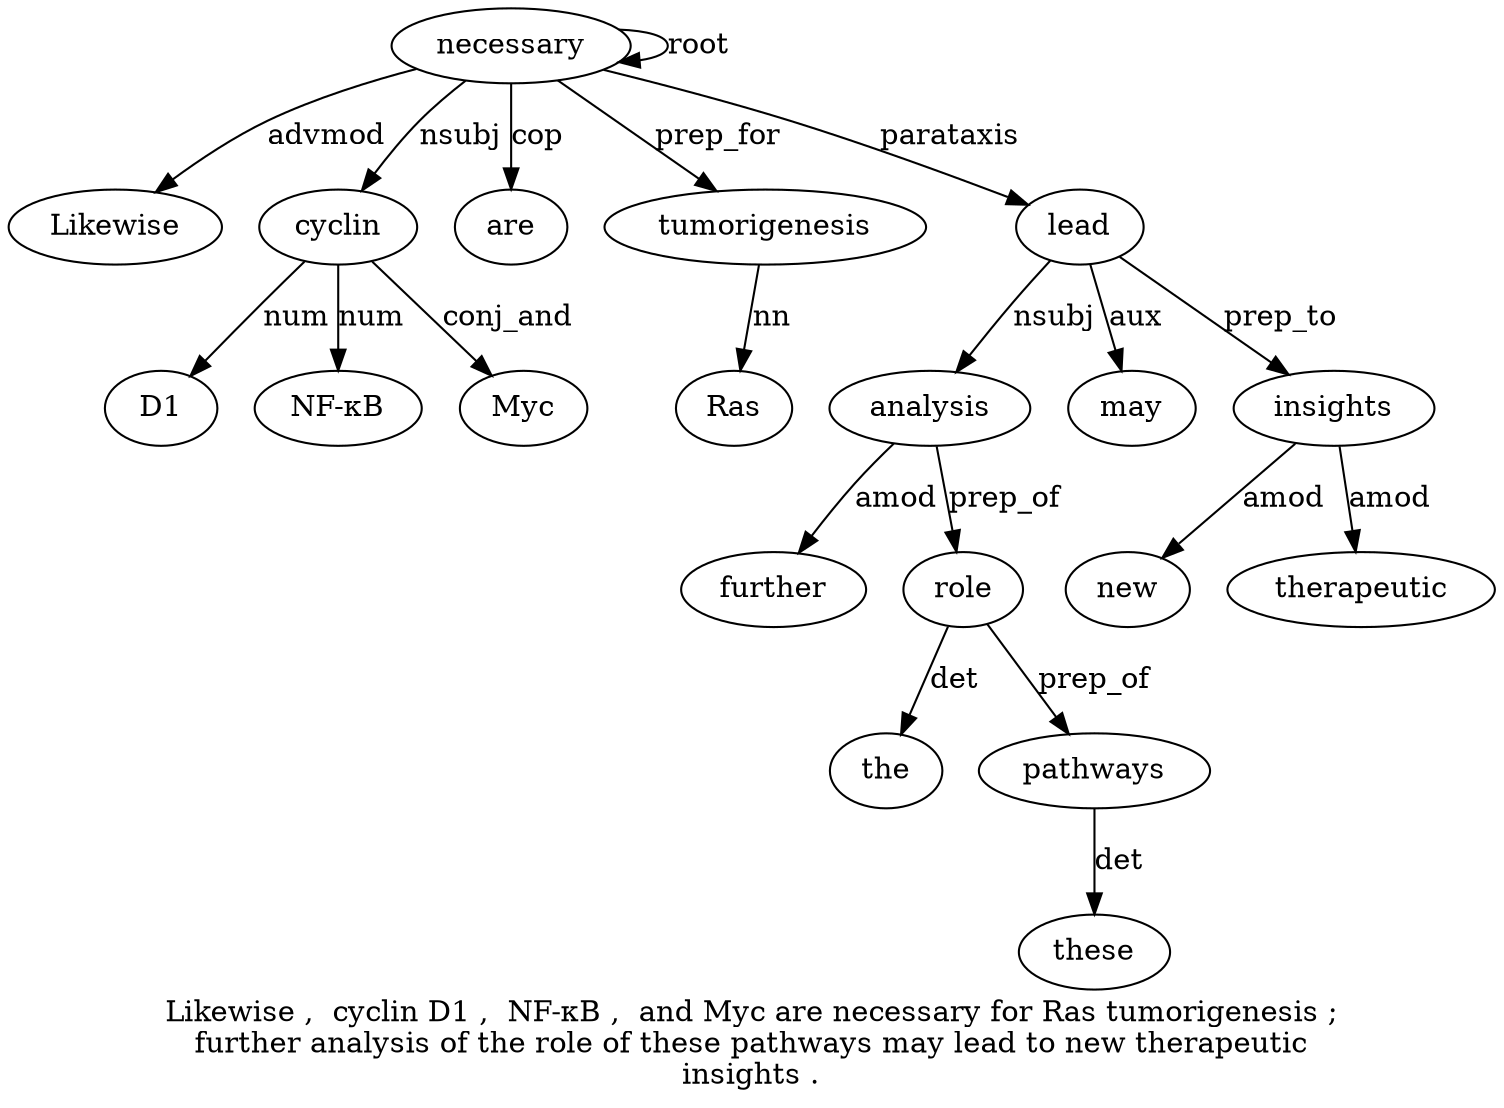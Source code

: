 digraph "Likewise ,  cyclin D1 ,  NF-κB ,  and Myc are necessary for Ras tumorigenesis ; further analysis of the role of these pathways may lead to new therapeutic insights ." {
label="Likewise ,  cyclin D1 ,  NF-κB ,  and Myc are necessary for Ras tumorigenesis ;
further analysis of the role of these pathways may lead to new therapeutic
insights .";
necessary11 [style=filled, fillcolor=white, label=necessary];
Likewise1 [style=filled, fillcolor=white, label=Likewise];
necessary11 -> Likewise1  [label=advmod];
cyclin3 [style=filled, fillcolor=white, label=cyclin];
necessary11 -> cyclin3  [label=nsubj];
D14 [style=filled, fillcolor=white, label=D1];
cyclin3 -> D14  [label=num];
"NF-κB6" [style=filled, fillcolor=white, label="NF-κB"];
cyclin3 -> "NF-κB6"  [label=num];
Myc9 [style=filled, fillcolor=white, label=Myc];
cyclin3 -> Myc9  [label=conj_and];
are10 [style=filled, fillcolor=white, label=are];
necessary11 -> are10  [label=cop];
necessary11 -> necessary11  [label=root];
tumorigenesis14 [style=filled, fillcolor=white, label=tumorigenesis];
Ras13 [style=filled, fillcolor=white, label=Ras];
tumorigenesis14 -> Ras13  [label=nn];
necessary11 -> tumorigenesis14  [label=prep_for];
analysis17 [style=filled, fillcolor=white, label=analysis];
further16 [style=filled, fillcolor=white, label=further];
analysis17 -> further16  [label=amod];
lead25 [style=filled, fillcolor=white, label=lead];
lead25 -> analysis17  [label=nsubj];
role20 [style=filled, fillcolor=white, label=role];
the19 [style=filled, fillcolor=white, label=the];
role20 -> the19  [label=det];
analysis17 -> role20  [label=prep_of];
pathways23 [style=filled, fillcolor=white, label=pathways];
these22 [style=filled, fillcolor=white, label=these];
pathways23 -> these22  [label=det];
role20 -> pathways23  [label=prep_of];
may24 [style=filled, fillcolor=white, label=may];
lead25 -> may24  [label=aux];
necessary11 -> lead25  [label=parataxis];
insights29 [style=filled, fillcolor=white, label=insights];
new27 [style=filled, fillcolor=white, label=new];
insights29 -> new27  [label=amod];
therapeutic28 [style=filled, fillcolor=white, label=therapeutic];
insights29 -> therapeutic28  [label=amod];
lead25 -> insights29  [label=prep_to];
}
